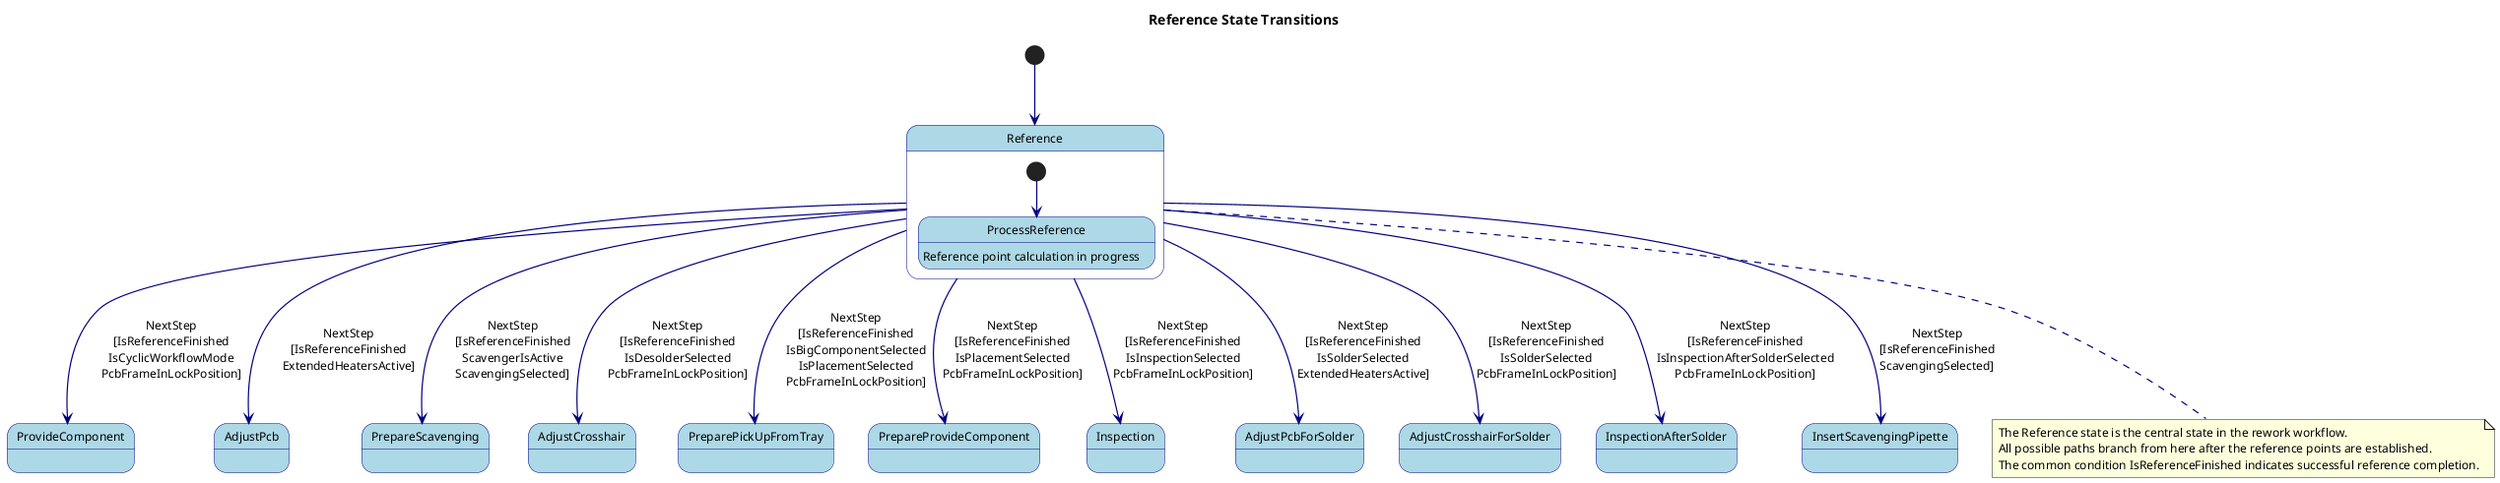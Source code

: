 @startuml
title Reference State Transitions

skinparam state {
  BackgroundColor LightBlue
  BorderColor DarkBlue
  ArrowColor Navy
  FontColor Black
}

skinparam ArrowThickness 1.2
skinparam DefaultFontSize 12

[*] --> Reference

state Reference {
  [*] --> ProcessReference
  ProcessReference : Reference point calculation in progress
}

Reference --> ProvideComponent : NextStep\n[IsReferenceFinished\nIsCyclicWorkflowMode\nPcbFrameInLockPosition]

Reference --> AdjustPcb : NextStep\n[IsReferenceFinished\nExtendedHeatersActive]

Reference --> PrepareScavenging : NextStep\n[IsReferenceFinished\nScavengerIsActive\nScavengingSelected]

Reference --> AdjustCrosshair : NextStep\n[IsReferenceFinished\nIsDesolderSelected\nPcbFrameInLockPosition]

Reference --> PreparePickUpFromTray : NextStep\n[IsReferenceFinished\nIsBigComponentSelected\nIsPlacementSelected\nPcbFrameInLockPosition]

Reference --> PrepareProvideComponent : NextStep\n[IsReferenceFinished\nIsPlacementSelected\nPcbFrameInLockPosition]

Reference --> Inspection : NextStep\n[IsReferenceFinished\nIsInspectionSelected\nPcbFrameInLockPosition]

Reference --> AdjustPcbForSolder : NextStep\n[IsReferenceFinished\nIsSolderSelected\nExtendedHeatersActive]

Reference --> AdjustCrosshairForSolder : NextStep\n[IsReferenceFinished\nIsSolderSelected\nPcbFrameInLockPosition]

Reference --> InspectionAfterSolder : NextStep\n[IsReferenceFinished\nIsInspectionAfterSolderSelected\nPcbFrameInLockPosition]

Reference --> InsertScavengingPipette : NextStep\n[IsReferenceFinished\nScavengingSelected]

note bottom of Reference
  The Reference state is the central state in the rework workflow.
  All possible paths branch from here after the reference points are established.
  The common condition IsReferenceFinished indicates successful reference completion.
end note

@enduml